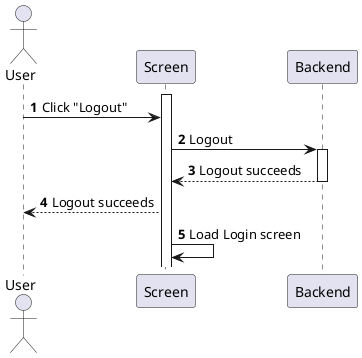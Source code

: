 @startuml my-account-manage
autonumber

actor "User" as a
participant Screen as f
participant Backend as b

activate f
a -> f : Click "Logout"
f -> b : Logout
activate b
return Logout succeeds
f --> a : Logout succeeds
f -> f : Load Login screen
@enduml